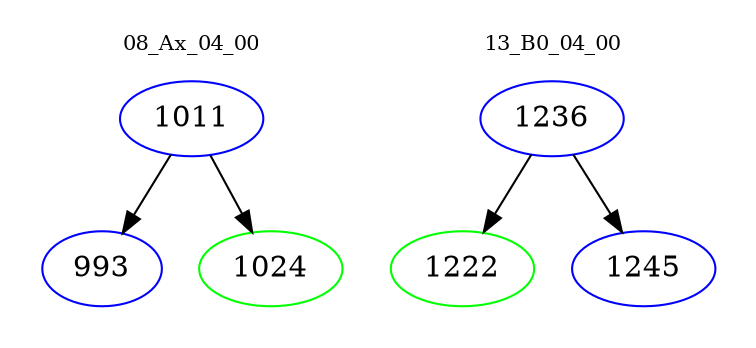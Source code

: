 digraph{
subgraph cluster_0 {
color = white
label = "08_Ax_04_00";
fontsize=10;
T0_1011 [label="1011", color="blue"]
T0_1011 -> T0_993 [color="black"]
T0_993 [label="993", color="blue"]
T0_1011 -> T0_1024 [color="black"]
T0_1024 [label="1024", color="green"]
}
subgraph cluster_1 {
color = white
label = "13_B0_04_00";
fontsize=10;
T1_1236 [label="1236", color="blue"]
T1_1236 -> T1_1222 [color="black"]
T1_1222 [label="1222", color="green"]
T1_1236 -> T1_1245 [color="black"]
T1_1245 [label="1245", color="blue"]
}
}
